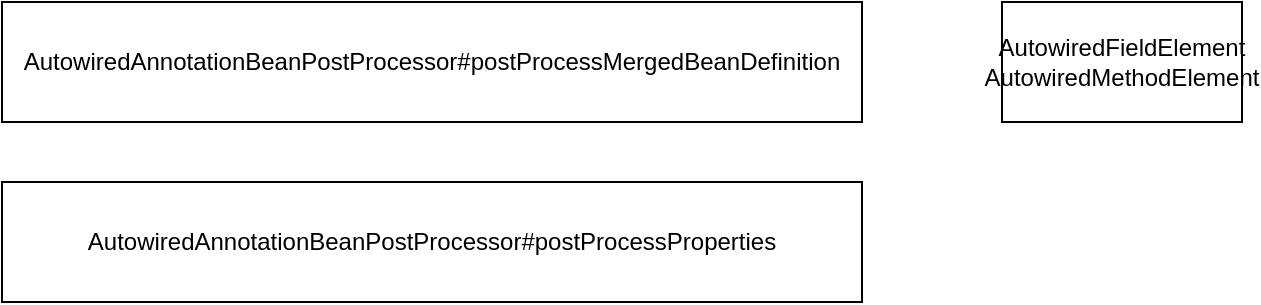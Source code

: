 <mxfile version="15.8.4" type="device"><diagram id="S2gFEeTWOcV3mVZsF10-" name="第 1 页"><mxGraphModel dx="946" dy="625" grid="1" gridSize="10" guides="1" tooltips="1" connect="1" arrows="1" fold="1" page="1" pageScale="1" pageWidth="827" pageHeight="1169" math="0" shadow="0"><root><mxCell id="0"/><mxCell id="1" parent="0"/><mxCell id="2w2Uqg6wIpc3mdQG7k7P-1" value="AutowiredAnnotationBeanPostProcessor#postProcessMergedBeanDefinition" style="rounded=0;whiteSpace=wrap;html=1;" vertex="1" parent="1"><mxGeometry x="90" y="190" width="430" height="60" as="geometry"/></mxCell><mxCell id="2w2Uqg6wIpc3mdQG7k7P-2" value="AutowiredAnnotationBeanPostProcessor#postProcessProperties" style="rounded=0;whiteSpace=wrap;html=1;" vertex="1" parent="1"><mxGeometry x="90" y="280" width="430" height="60" as="geometry"/></mxCell><mxCell id="2w2Uqg6wIpc3mdQG7k7P-3" value="&lt;div&gt;AutowiredFieldElement&lt;/div&gt;&lt;div&gt;AutowiredMethodElement&lt;/div&gt;" style="rounded=0;whiteSpace=wrap;html=1;" vertex="1" parent="1"><mxGeometry x="590" y="190" width="120" height="60" as="geometry"/></mxCell></root></mxGraphModel></diagram></mxfile>